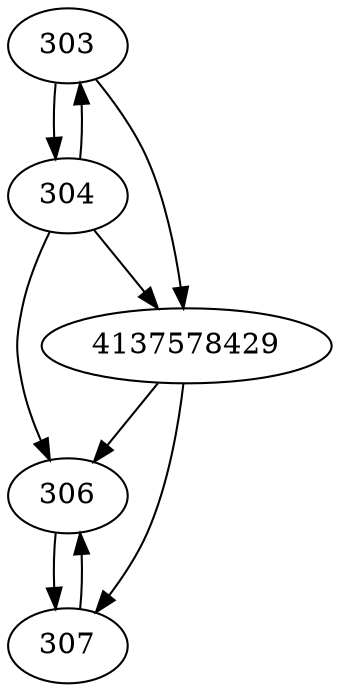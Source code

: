 strict digraph  {
303;
304;
306;
307;
4137578429;
303 -> 4137578429;
303 -> 304;
304 -> 306;
304 -> 303;
304 -> 4137578429;
306 -> 307;
307 -> 306;
4137578429 -> 306;
4137578429 -> 307;
}
